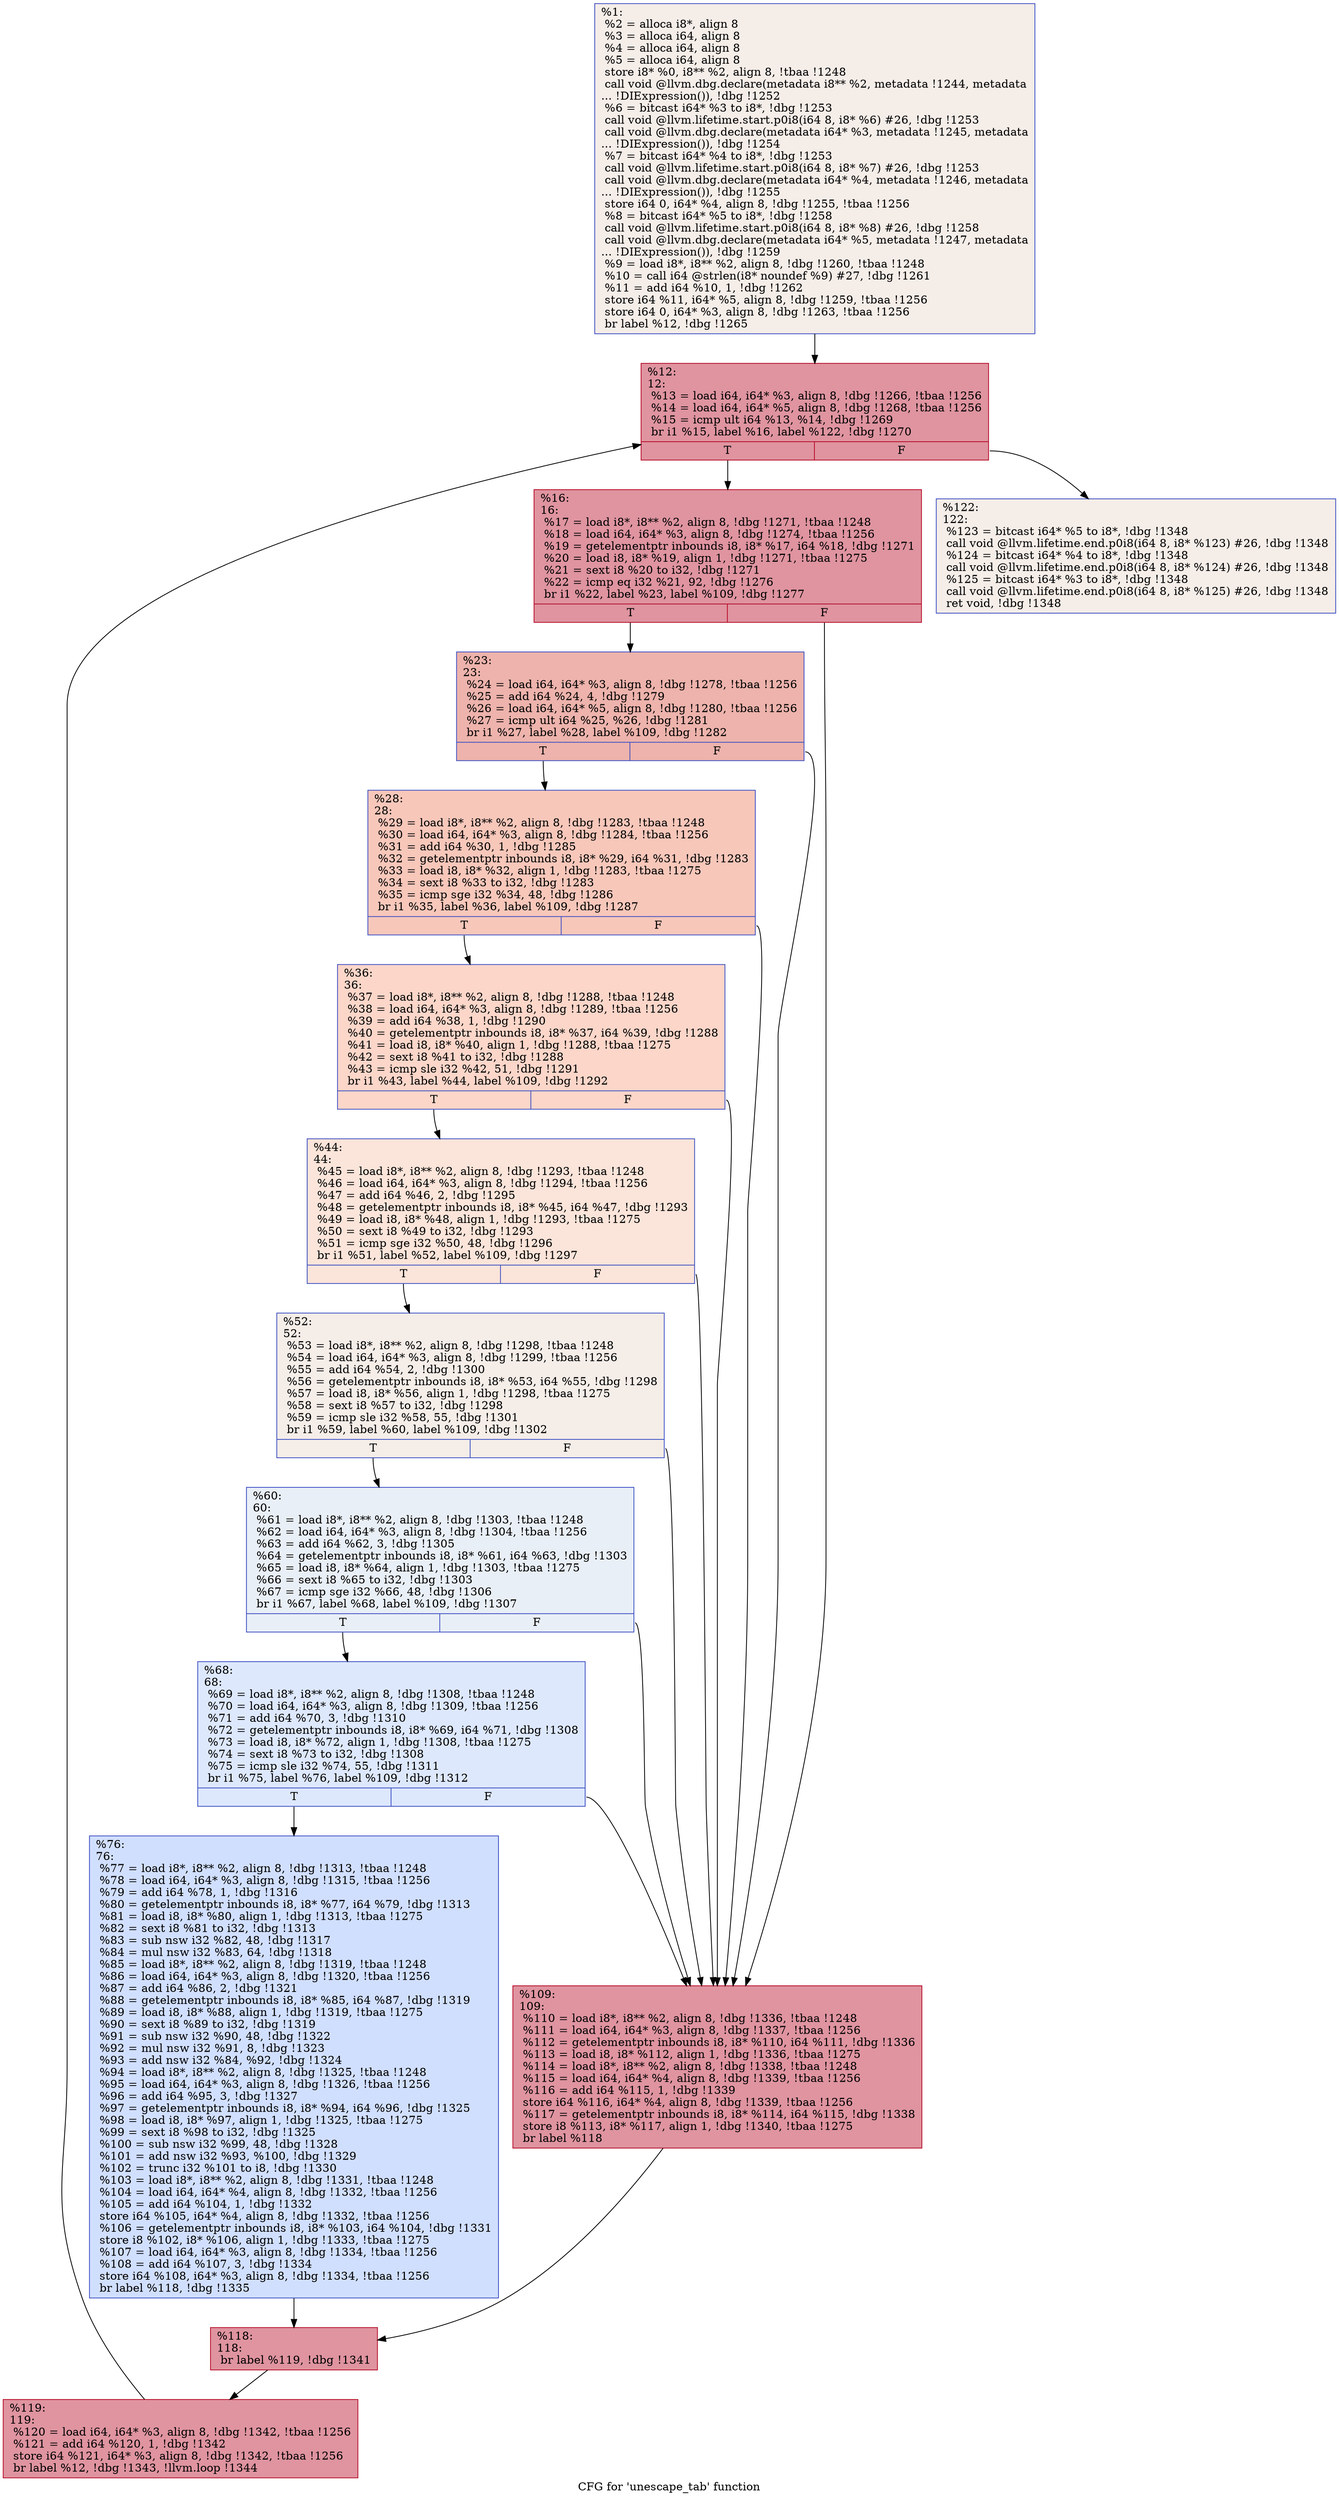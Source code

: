 digraph "CFG for 'unescape_tab' function" {
	label="CFG for 'unescape_tab' function";

	Node0x12fb8d0 [shape=record,color="#3d50c3ff", style=filled, fillcolor="#e8d6cc70",label="{%1:\l  %2 = alloca i8*, align 8\l  %3 = alloca i64, align 8\l  %4 = alloca i64, align 8\l  %5 = alloca i64, align 8\l  store i8* %0, i8** %2, align 8, !tbaa !1248\l  call void @llvm.dbg.declare(metadata i8** %2, metadata !1244, metadata\l... !DIExpression()), !dbg !1252\l  %6 = bitcast i64* %3 to i8*, !dbg !1253\l  call void @llvm.lifetime.start.p0i8(i64 8, i8* %6) #26, !dbg !1253\l  call void @llvm.dbg.declare(metadata i64* %3, metadata !1245, metadata\l... !DIExpression()), !dbg !1254\l  %7 = bitcast i64* %4 to i8*, !dbg !1253\l  call void @llvm.lifetime.start.p0i8(i64 8, i8* %7) #26, !dbg !1253\l  call void @llvm.dbg.declare(metadata i64* %4, metadata !1246, metadata\l... !DIExpression()), !dbg !1255\l  store i64 0, i64* %4, align 8, !dbg !1255, !tbaa !1256\l  %8 = bitcast i64* %5 to i8*, !dbg !1258\l  call void @llvm.lifetime.start.p0i8(i64 8, i8* %8) #26, !dbg !1258\l  call void @llvm.dbg.declare(metadata i64* %5, metadata !1247, metadata\l... !DIExpression()), !dbg !1259\l  %9 = load i8*, i8** %2, align 8, !dbg !1260, !tbaa !1248\l  %10 = call i64 @strlen(i8* noundef %9) #27, !dbg !1261\l  %11 = add i64 %10, 1, !dbg !1262\l  store i64 %11, i64* %5, align 8, !dbg !1259, !tbaa !1256\l  store i64 0, i64* %3, align 8, !dbg !1263, !tbaa !1256\l  br label %12, !dbg !1265\l}"];
	Node0x12fb8d0 -> Node0x12fcba0;
	Node0x12fcba0 [shape=record,color="#b70d28ff", style=filled, fillcolor="#b70d2870",label="{%12:\l12:                                               \l  %13 = load i64, i64* %3, align 8, !dbg !1266, !tbaa !1256\l  %14 = load i64, i64* %5, align 8, !dbg !1268, !tbaa !1256\l  %15 = icmp ult i64 %13, %14, !dbg !1269\l  br i1 %15, label %16, label %122, !dbg !1270\l|{<s0>T|<s1>F}}"];
	Node0x12fcba0:s0 -> Node0x12fcbf0;
	Node0x12fcba0:s1 -> Node0x12fcfb0;
	Node0x12fcbf0 [shape=record,color="#b70d28ff", style=filled, fillcolor="#b70d2870",label="{%16:\l16:                                               \l  %17 = load i8*, i8** %2, align 8, !dbg !1271, !tbaa !1248\l  %18 = load i64, i64* %3, align 8, !dbg !1274, !tbaa !1256\l  %19 = getelementptr inbounds i8, i8* %17, i64 %18, !dbg !1271\l  %20 = load i8, i8* %19, align 1, !dbg !1271, !tbaa !1275\l  %21 = sext i8 %20 to i32, !dbg !1271\l  %22 = icmp eq i32 %21, 92, !dbg !1276\l  br i1 %22, label %23, label %109, !dbg !1277\l|{<s0>T|<s1>F}}"];
	Node0x12fcbf0:s0 -> Node0x12fcc40;
	Node0x12fcbf0:s1 -> Node0x12fcec0;
	Node0x12fcc40 [shape=record,color="#3d50c3ff", style=filled, fillcolor="#d6524470",label="{%23:\l23:                                               \l  %24 = load i64, i64* %3, align 8, !dbg !1278, !tbaa !1256\l  %25 = add i64 %24, 4, !dbg !1279\l  %26 = load i64, i64* %5, align 8, !dbg !1280, !tbaa !1256\l  %27 = icmp ult i64 %25, %26, !dbg !1281\l  br i1 %27, label %28, label %109, !dbg !1282\l|{<s0>T|<s1>F}}"];
	Node0x12fcc40:s0 -> Node0x12fcc90;
	Node0x12fcc40:s1 -> Node0x12fcec0;
	Node0x12fcc90 [shape=record,color="#3d50c3ff", style=filled, fillcolor="#ec7f6370",label="{%28:\l28:                                               \l  %29 = load i8*, i8** %2, align 8, !dbg !1283, !tbaa !1248\l  %30 = load i64, i64* %3, align 8, !dbg !1284, !tbaa !1256\l  %31 = add i64 %30, 1, !dbg !1285\l  %32 = getelementptr inbounds i8, i8* %29, i64 %31, !dbg !1283\l  %33 = load i8, i8* %32, align 1, !dbg !1283, !tbaa !1275\l  %34 = sext i8 %33 to i32, !dbg !1283\l  %35 = icmp sge i32 %34, 48, !dbg !1286\l  br i1 %35, label %36, label %109, !dbg !1287\l|{<s0>T|<s1>F}}"];
	Node0x12fcc90:s0 -> Node0x12fcce0;
	Node0x12fcc90:s1 -> Node0x12fcec0;
	Node0x12fcce0 [shape=record,color="#3d50c3ff", style=filled, fillcolor="#f6a38570",label="{%36:\l36:                                               \l  %37 = load i8*, i8** %2, align 8, !dbg !1288, !tbaa !1248\l  %38 = load i64, i64* %3, align 8, !dbg !1289, !tbaa !1256\l  %39 = add i64 %38, 1, !dbg !1290\l  %40 = getelementptr inbounds i8, i8* %37, i64 %39, !dbg !1288\l  %41 = load i8, i8* %40, align 1, !dbg !1288, !tbaa !1275\l  %42 = sext i8 %41 to i32, !dbg !1288\l  %43 = icmp sle i32 %42, 51, !dbg !1291\l  br i1 %43, label %44, label %109, !dbg !1292\l|{<s0>T|<s1>F}}"];
	Node0x12fcce0:s0 -> Node0x12fcd30;
	Node0x12fcce0:s1 -> Node0x12fcec0;
	Node0x12fcd30 [shape=record,color="#3d50c3ff", style=filled, fillcolor="#f5c1a970",label="{%44:\l44:                                               \l  %45 = load i8*, i8** %2, align 8, !dbg !1293, !tbaa !1248\l  %46 = load i64, i64* %3, align 8, !dbg !1294, !tbaa !1256\l  %47 = add i64 %46, 2, !dbg !1295\l  %48 = getelementptr inbounds i8, i8* %45, i64 %47, !dbg !1293\l  %49 = load i8, i8* %48, align 1, !dbg !1293, !tbaa !1275\l  %50 = sext i8 %49 to i32, !dbg !1293\l  %51 = icmp sge i32 %50, 48, !dbg !1296\l  br i1 %51, label %52, label %109, !dbg !1297\l|{<s0>T|<s1>F}}"];
	Node0x12fcd30:s0 -> Node0x12fcd80;
	Node0x12fcd30:s1 -> Node0x12fcec0;
	Node0x12fcd80 [shape=record,color="#3d50c3ff", style=filled, fillcolor="#e8d6cc70",label="{%52:\l52:                                               \l  %53 = load i8*, i8** %2, align 8, !dbg !1298, !tbaa !1248\l  %54 = load i64, i64* %3, align 8, !dbg !1299, !tbaa !1256\l  %55 = add i64 %54, 2, !dbg !1300\l  %56 = getelementptr inbounds i8, i8* %53, i64 %55, !dbg !1298\l  %57 = load i8, i8* %56, align 1, !dbg !1298, !tbaa !1275\l  %58 = sext i8 %57 to i32, !dbg !1298\l  %59 = icmp sle i32 %58, 55, !dbg !1301\l  br i1 %59, label %60, label %109, !dbg !1302\l|{<s0>T|<s1>F}}"];
	Node0x12fcd80:s0 -> Node0x12fcdd0;
	Node0x12fcd80:s1 -> Node0x12fcec0;
	Node0x12fcdd0 [shape=record,color="#3d50c3ff", style=filled, fillcolor="#cedaeb70",label="{%60:\l60:                                               \l  %61 = load i8*, i8** %2, align 8, !dbg !1303, !tbaa !1248\l  %62 = load i64, i64* %3, align 8, !dbg !1304, !tbaa !1256\l  %63 = add i64 %62, 3, !dbg !1305\l  %64 = getelementptr inbounds i8, i8* %61, i64 %63, !dbg !1303\l  %65 = load i8, i8* %64, align 1, !dbg !1303, !tbaa !1275\l  %66 = sext i8 %65 to i32, !dbg !1303\l  %67 = icmp sge i32 %66, 48, !dbg !1306\l  br i1 %67, label %68, label %109, !dbg !1307\l|{<s0>T|<s1>F}}"];
	Node0x12fcdd0:s0 -> Node0x12fce20;
	Node0x12fcdd0:s1 -> Node0x12fcec0;
	Node0x12fce20 [shape=record,color="#3d50c3ff", style=filled, fillcolor="#b2ccfb70",label="{%68:\l68:                                               \l  %69 = load i8*, i8** %2, align 8, !dbg !1308, !tbaa !1248\l  %70 = load i64, i64* %3, align 8, !dbg !1309, !tbaa !1256\l  %71 = add i64 %70, 3, !dbg !1310\l  %72 = getelementptr inbounds i8, i8* %69, i64 %71, !dbg !1308\l  %73 = load i8, i8* %72, align 1, !dbg !1308, !tbaa !1275\l  %74 = sext i8 %73 to i32, !dbg !1308\l  %75 = icmp sle i32 %74, 55, !dbg !1311\l  br i1 %75, label %76, label %109, !dbg !1312\l|{<s0>T|<s1>F}}"];
	Node0x12fce20:s0 -> Node0x12fce70;
	Node0x12fce20:s1 -> Node0x12fcec0;
	Node0x12fce70 [shape=record,color="#3d50c3ff", style=filled, fillcolor="#96b7ff70",label="{%76:\l76:                                               \l  %77 = load i8*, i8** %2, align 8, !dbg !1313, !tbaa !1248\l  %78 = load i64, i64* %3, align 8, !dbg !1315, !tbaa !1256\l  %79 = add i64 %78, 1, !dbg !1316\l  %80 = getelementptr inbounds i8, i8* %77, i64 %79, !dbg !1313\l  %81 = load i8, i8* %80, align 1, !dbg !1313, !tbaa !1275\l  %82 = sext i8 %81 to i32, !dbg !1313\l  %83 = sub nsw i32 %82, 48, !dbg !1317\l  %84 = mul nsw i32 %83, 64, !dbg !1318\l  %85 = load i8*, i8** %2, align 8, !dbg !1319, !tbaa !1248\l  %86 = load i64, i64* %3, align 8, !dbg !1320, !tbaa !1256\l  %87 = add i64 %86, 2, !dbg !1321\l  %88 = getelementptr inbounds i8, i8* %85, i64 %87, !dbg !1319\l  %89 = load i8, i8* %88, align 1, !dbg !1319, !tbaa !1275\l  %90 = sext i8 %89 to i32, !dbg !1319\l  %91 = sub nsw i32 %90, 48, !dbg !1322\l  %92 = mul nsw i32 %91, 8, !dbg !1323\l  %93 = add nsw i32 %84, %92, !dbg !1324\l  %94 = load i8*, i8** %2, align 8, !dbg !1325, !tbaa !1248\l  %95 = load i64, i64* %3, align 8, !dbg !1326, !tbaa !1256\l  %96 = add i64 %95, 3, !dbg !1327\l  %97 = getelementptr inbounds i8, i8* %94, i64 %96, !dbg !1325\l  %98 = load i8, i8* %97, align 1, !dbg !1325, !tbaa !1275\l  %99 = sext i8 %98 to i32, !dbg !1325\l  %100 = sub nsw i32 %99, 48, !dbg !1328\l  %101 = add nsw i32 %93, %100, !dbg !1329\l  %102 = trunc i32 %101 to i8, !dbg !1330\l  %103 = load i8*, i8** %2, align 8, !dbg !1331, !tbaa !1248\l  %104 = load i64, i64* %4, align 8, !dbg !1332, !tbaa !1256\l  %105 = add i64 %104, 1, !dbg !1332\l  store i64 %105, i64* %4, align 8, !dbg !1332, !tbaa !1256\l  %106 = getelementptr inbounds i8, i8* %103, i64 %104, !dbg !1331\l  store i8 %102, i8* %106, align 1, !dbg !1333, !tbaa !1275\l  %107 = load i64, i64* %3, align 8, !dbg !1334, !tbaa !1256\l  %108 = add i64 %107, 3, !dbg !1334\l  store i64 %108, i64* %3, align 8, !dbg !1334, !tbaa !1256\l  br label %118, !dbg !1335\l}"];
	Node0x12fce70 -> Node0x12fcf10;
	Node0x12fcec0 [shape=record,color="#b70d28ff", style=filled, fillcolor="#b70d2870",label="{%109:\l109:                                              \l  %110 = load i8*, i8** %2, align 8, !dbg !1336, !tbaa !1248\l  %111 = load i64, i64* %3, align 8, !dbg !1337, !tbaa !1256\l  %112 = getelementptr inbounds i8, i8* %110, i64 %111, !dbg !1336\l  %113 = load i8, i8* %112, align 1, !dbg !1336, !tbaa !1275\l  %114 = load i8*, i8** %2, align 8, !dbg !1338, !tbaa !1248\l  %115 = load i64, i64* %4, align 8, !dbg !1339, !tbaa !1256\l  %116 = add i64 %115, 1, !dbg !1339\l  store i64 %116, i64* %4, align 8, !dbg !1339, !tbaa !1256\l  %117 = getelementptr inbounds i8, i8* %114, i64 %115, !dbg !1338\l  store i8 %113, i8* %117, align 1, !dbg !1340, !tbaa !1275\l  br label %118\l}"];
	Node0x12fcec0 -> Node0x12fcf10;
	Node0x12fcf10 [shape=record,color="#b70d28ff", style=filled, fillcolor="#b70d2870",label="{%118:\l118:                                              \l  br label %119, !dbg !1341\l}"];
	Node0x12fcf10 -> Node0x12fcf60;
	Node0x12fcf60 [shape=record,color="#b70d28ff", style=filled, fillcolor="#b70d2870",label="{%119:\l119:                                              \l  %120 = load i64, i64* %3, align 8, !dbg !1342, !tbaa !1256\l  %121 = add i64 %120, 1, !dbg !1342\l  store i64 %121, i64* %3, align 8, !dbg !1342, !tbaa !1256\l  br label %12, !dbg !1343, !llvm.loop !1344\l}"];
	Node0x12fcf60 -> Node0x12fcba0;
	Node0x12fcfb0 [shape=record,color="#3d50c3ff", style=filled, fillcolor="#e8d6cc70",label="{%122:\l122:                                              \l  %123 = bitcast i64* %5 to i8*, !dbg !1348\l  call void @llvm.lifetime.end.p0i8(i64 8, i8* %123) #26, !dbg !1348\l  %124 = bitcast i64* %4 to i8*, !dbg !1348\l  call void @llvm.lifetime.end.p0i8(i64 8, i8* %124) #26, !dbg !1348\l  %125 = bitcast i64* %3 to i8*, !dbg !1348\l  call void @llvm.lifetime.end.p0i8(i64 8, i8* %125) #26, !dbg !1348\l  ret void, !dbg !1348\l}"];
}
